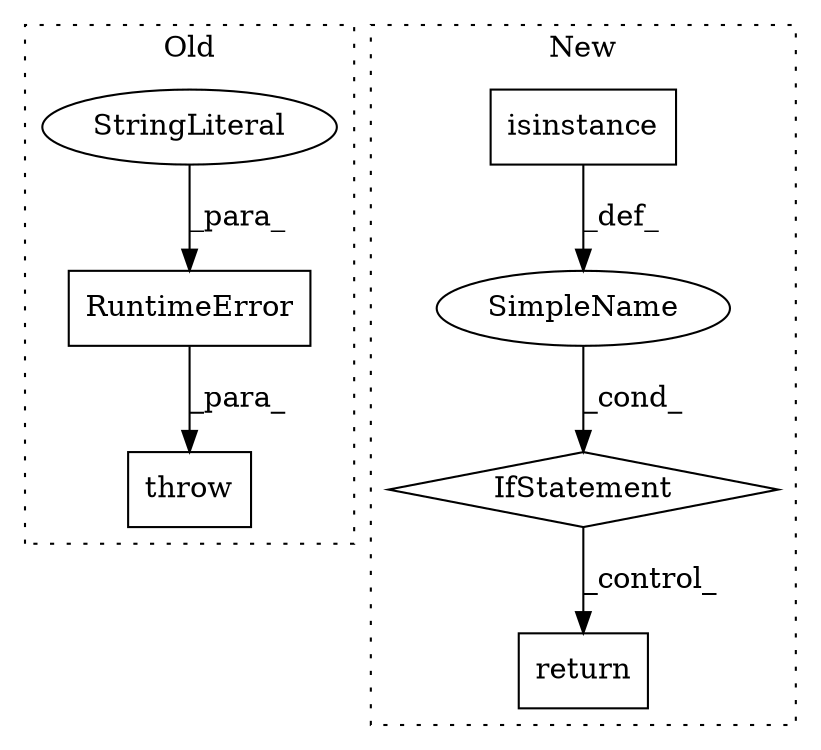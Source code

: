 digraph G {
subgraph cluster0 {
1 [label="RuntimeError" a="32" s="7016,7111" l="13,1" shape="box"];
3 [label="throw" a="53" s="7010" l="6" shape="box"];
5 [label="StringLiteral" a="45" s="7029" l="82" shape="ellipse"];
label = "Old";
style="dotted";
}
subgraph cluster1 {
2 [label="isinstance" a="32" s="7638,7667" l="11,1" shape="box"];
4 [label="IfStatement" a="25" s="7634,7668" l="4,2" shape="diamond"];
6 [label="SimpleName" a="42" s="" l="" shape="ellipse"];
7 [label="return" a="41" s="7678" l="7" shape="box"];
label = "New";
style="dotted";
}
1 -> 3 [label="_para_"];
2 -> 6 [label="_def_"];
4 -> 7 [label="_control_"];
5 -> 1 [label="_para_"];
6 -> 4 [label="_cond_"];
}